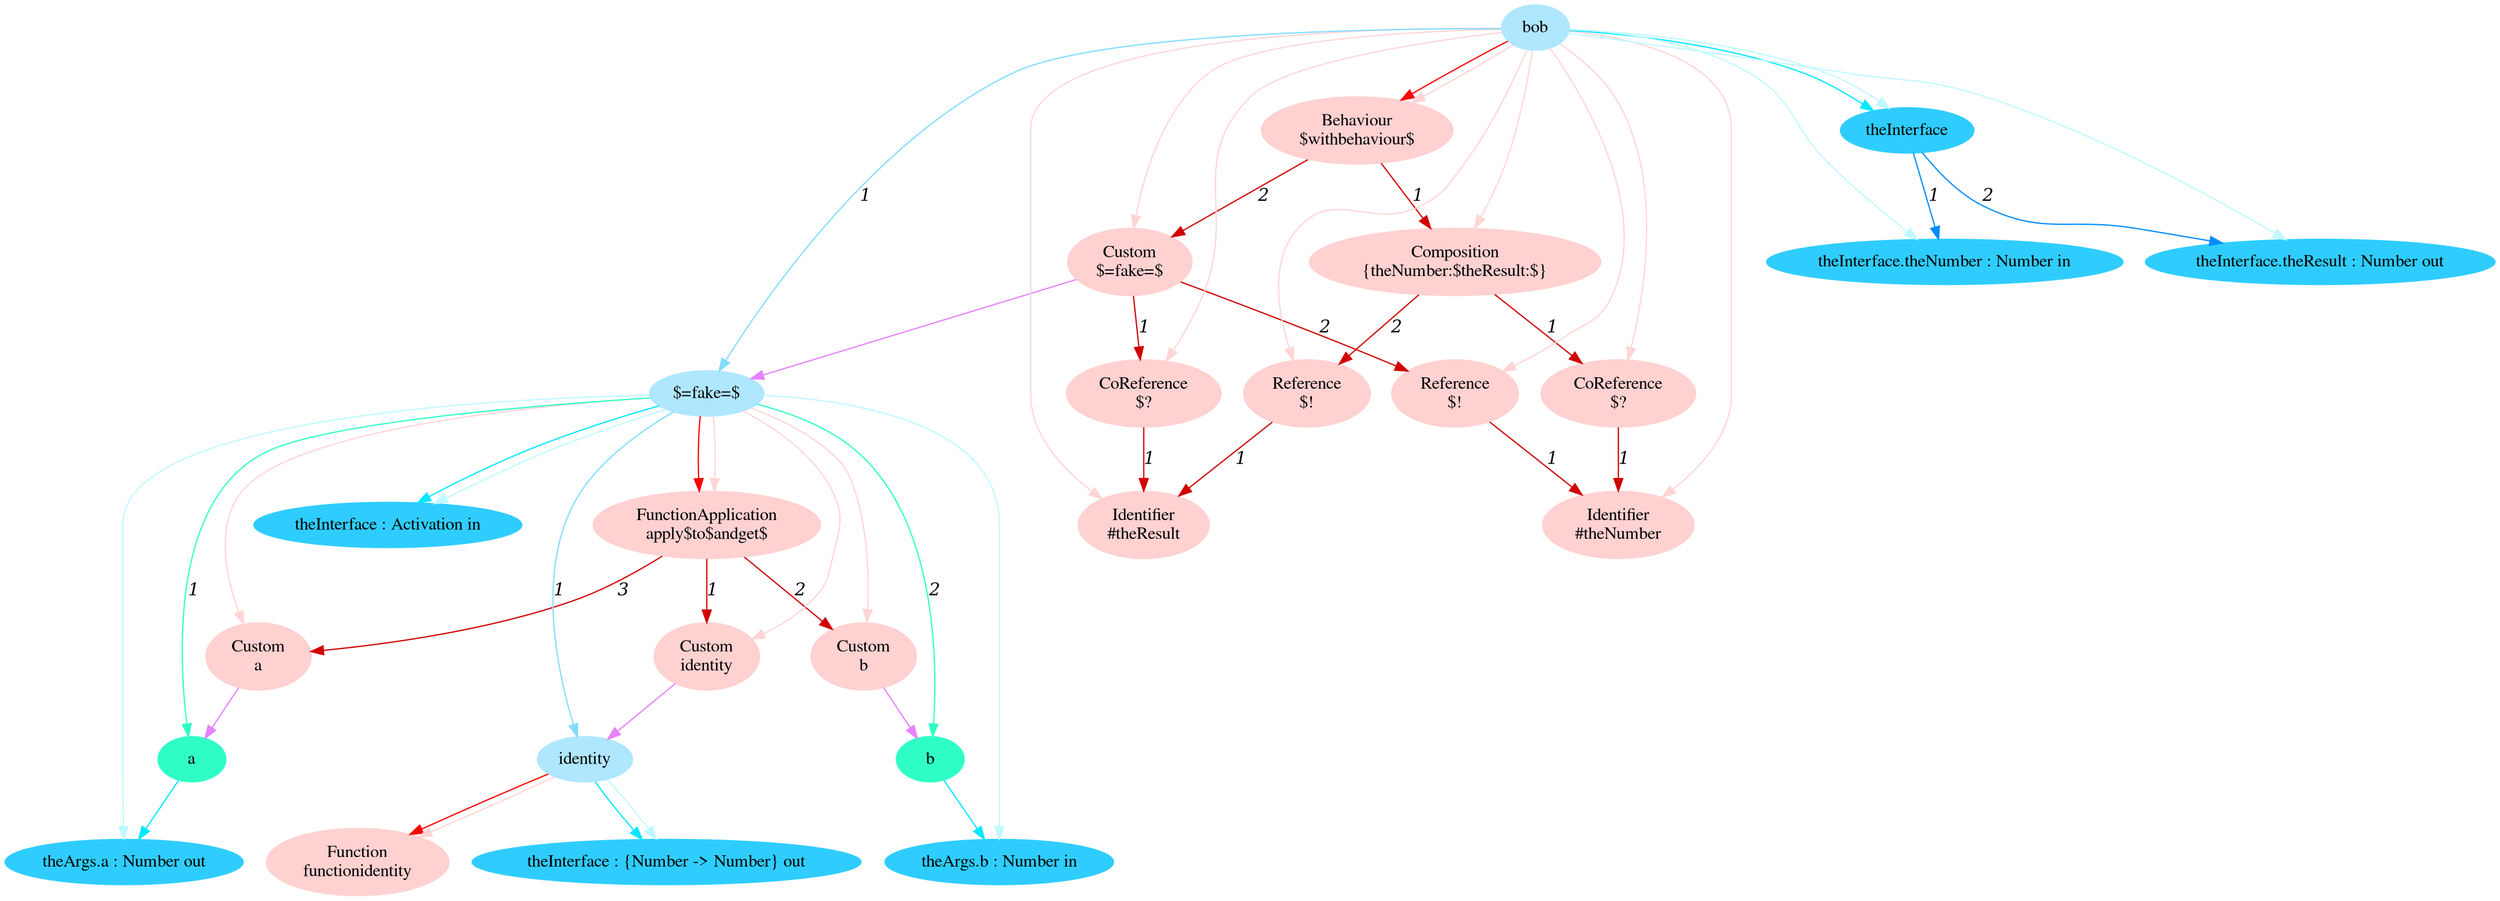 digraph g{node_12191 [shape="ellipse", style="filled", color="#ffd1d1", fontname="Times", label="Function
functionidentity" ]
node_12194 [shape="ellipse", style="filled", color="#ffd1d1", fontname="Times", label="Custom
identity" ]
node_12197 [shape="ellipse", style="filled", color="#ffd1d1", fontname="Times", label="Custom
b" ]
node_12200 [shape="ellipse", style="filled", color="#ffd1d1", fontname="Times", label="Custom
a" ]
node_12203 [shape="ellipse", style="filled", color="#ffd1d1", fontname="Times", label="FunctionApplication
apply$to$andget$" ]
node_12209 [shape="ellipse", style="filled", color="#ffd1d1", fontname="Times", label="Identifier
#theNumber" ]
node_12213 [shape="ellipse", style="filled", color="#ffd1d1", fontname="Times", label="CoReference
$?" ]
node_12217 [shape="ellipse", style="filled", color="#ffd1d1", fontname="Times", label="Identifier
#theResult" ]
node_12221 [shape="ellipse", style="filled", color="#ffd1d1", fontname="Times", label="Reference
$!" ]
node_12225 [shape="ellipse", style="filled", color="#ffd1d1", fontname="Times", label="Composition
{theNumber:$theResult:$}" ]
node_12230 [shape="ellipse", style="filled", color="#ffd1d1", fontname="Times", label="CoReference
$?" ]
node_12234 [shape="ellipse", style="filled", color="#ffd1d1", fontname="Times", label="Reference
$!" ]
node_12238 [shape="ellipse", style="filled", color="#ffd1d1", fontname="Times", label="Custom
$=fake=$" ]
node_12243 [shape="ellipse", style="filled", color="#ffd1d1", fontname="Times", label="Behaviour
$withbehaviour$" ]
node_12113 [shape="ellipse", style="filled", color="#afe7ff", fontname="Times", label="bob" ]
node_12114 [shape="ellipse", style="filled", color="#afe7ff", fontname="Times", label="$=fake=$" ]
node_12115 [shape="ellipse", style="filled", color="#afe7ff", fontname="Times", label="identity" ]
node_12123 [shape="ellipse", style="filled", color="#2fffc7", fontname="Times", label="a" ]
node_12127 [shape="ellipse", style="filled", color="#2fffc7", fontname="Times", label="b" ]
node_12116 [shape="ellipse", style="filled", color="#2fcdff", fontname="Times", label="theInterface : {Number -> Number} out" ]
node_12124 [shape="ellipse", style="filled", color="#2fcdff", fontname="Times", label="theArgs.a : Number out" ]
node_12128 [shape="ellipse", style="filled", color="#2fcdff", fontname="Times", label="theArgs.b : Number in" ]
node_12133 [shape="ellipse", style="filled", color="#2fcdff", fontname="Times", label="theInterface : Activation in" ]
node_12149 [shape="ellipse", style="filled", color="#2fcdff", fontname="Times", label="theInterface" ]
node_12150 [shape="ellipse", style="filled", color="#2fcdff", fontname="Times", label="theInterface.theNumber : Number in" ]
node_12152 [shape="ellipse", style="filled", color="#2fcdff", fontname="Times", label="theInterface.theResult : Number out" ]
node_12203 -> node_12194 [dir=forward, arrowHead=normal, fontname="Times-Italic", arrowsize=1, color="#d00000", label="1",  headlabel="", taillabel="" ]
node_12203 -> node_12197 [dir=forward, arrowHead=normal, fontname="Times-Italic", arrowsize=1, color="#d00000", label="2",  headlabel="", taillabel="" ]
node_12203 -> node_12200 [dir=forward, arrowHead=normal, fontname="Times-Italic", arrowsize=1, color="#d00000", label="3",  headlabel="", taillabel="" ]
node_12213 -> node_12209 [dir=forward, arrowHead=normal, fontname="Times-Italic", arrowsize=1, color="#d00000", label="1",  headlabel="", taillabel="" ]
node_12221 -> node_12217 [dir=forward, arrowHead=normal, fontname="Times-Italic", arrowsize=1, color="#d00000", label="1",  headlabel="", taillabel="" ]
node_12225 -> node_12213 [dir=forward, arrowHead=normal, fontname="Times-Italic", arrowsize=1, color="#d00000", label="1",  headlabel="", taillabel="" ]
node_12225 -> node_12221 [dir=forward, arrowHead=normal, fontname="Times-Italic", arrowsize=1, color="#d00000", label="2",  headlabel="", taillabel="" ]
node_12230 -> node_12217 [dir=forward, arrowHead=normal, fontname="Times-Italic", arrowsize=1, color="#d00000", label="1",  headlabel="", taillabel="" ]
node_12234 -> node_12209 [dir=forward, arrowHead=normal, fontname="Times-Italic", arrowsize=1, color="#d00000", label="1",  headlabel="", taillabel="" ]
node_12238 -> node_12230 [dir=forward, arrowHead=normal, fontname="Times-Italic", arrowsize=1, color="#d00000", label="1",  headlabel="", taillabel="" ]
node_12238 -> node_12234 [dir=forward, arrowHead=normal, fontname="Times-Italic", arrowsize=1, color="#d00000", label="2",  headlabel="", taillabel="" ]
node_12243 -> node_12225 [dir=forward, arrowHead=normal, fontname="Times-Italic", arrowsize=1, color="#d00000", label="1",  headlabel="", taillabel="" ]
node_12243 -> node_12238 [dir=forward, arrowHead=normal, fontname="Times-Italic", arrowsize=1, color="#d00000", label="2",  headlabel="", taillabel="" ]
node_12115 -> node_12191 [dir=forward, arrowHead=normal, fontname="Times-Italic", arrowsize=1, color="#ff0000", label="",  headlabel="", taillabel="" ]
node_12114 -> node_12203 [dir=forward, arrowHead=normal, fontname="Times-Italic", arrowsize=1, color="#ff0000", label="",  headlabel="", taillabel="" ]
node_12113 -> node_12243 [dir=forward, arrowHead=normal, fontname="Times-Italic", arrowsize=1, color="#ff0000", label="",  headlabel="", taillabel="" ]
node_12115 -> node_12191 [dir=forward, arrowHead=normal, fontname="Times-Italic", arrowsize=1, color="#ffd5d5", label="",  headlabel="", taillabel="" ]
node_12114 -> node_12194 [dir=forward, arrowHead=normal, fontname="Times-Italic", arrowsize=1, color="#ffd5d5", label="",  headlabel="", taillabel="" ]
node_12114 -> node_12197 [dir=forward, arrowHead=normal, fontname="Times-Italic", arrowsize=1, color="#ffd5d5", label="",  headlabel="", taillabel="" ]
node_12114 -> node_12200 [dir=forward, arrowHead=normal, fontname="Times-Italic", arrowsize=1, color="#ffd5d5", label="",  headlabel="", taillabel="" ]
node_12114 -> node_12203 [dir=forward, arrowHead=normal, fontname="Times-Italic", arrowsize=1, color="#ffd5d5", label="",  headlabel="", taillabel="" ]
node_12113 -> node_12209 [dir=forward, arrowHead=normal, fontname="Times-Italic", arrowsize=1, color="#ffd5d5", label="",  headlabel="", taillabel="" ]
node_12113 -> node_12213 [dir=forward, arrowHead=normal, fontname="Times-Italic", arrowsize=1, color="#ffd5d5", label="",  headlabel="", taillabel="" ]
node_12113 -> node_12217 [dir=forward, arrowHead=normal, fontname="Times-Italic", arrowsize=1, color="#ffd5d5", label="",  headlabel="", taillabel="" ]
node_12113 -> node_12221 [dir=forward, arrowHead=normal, fontname="Times-Italic", arrowsize=1, color="#ffd5d5", label="",  headlabel="", taillabel="" ]
node_12113 -> node_12225 [dir=forward, arrowHead=normal, fontname="Times-Italic", arrowsize=1, color="#ffd5d5", label="",  headlabel="", taillabel="" ]
node_12113 -> node_12230 [dir=forward, arrowHead=normal, fontname="Times-Italic", arrowsize=1, color="#ffd5d5", label="",  headlabel="", taillabel="" ]
node_12113 -> node_12234 [dir=forward, arrowHead=normal, fontname="Times-Italic", arrowsize=1, color="#ffd5d5", label="",  headlabel="", taillabel="" ]
node_12113 -> node_12238 [dir=forward, arrowHead=normal, fontname="Times-Italic", arrowsize=1, color="#ffd5d5", label="",  headlabel="", taillabel="" ]
node_12113 -> node_12243 [dir=forward, arrowHead=normal, fontname="Times-Italic", arrowsize=1, color="#ffd5d5", label="",  headlabel="", taillabel="" ]
node_12114 -> node_12123 [dir=forward, arrowHead=normal, fontname="Times-Italic", arrowsize=1, color="#2fffc7", label="1",  headlabel="", taillabel="" ]
node_12114 -> node_12127 [dir=forward, arrowHead=normal, fontname="Times-Italic", arrowsize=1, color="#2fffc7", label="2",  headlabel="", taillabel="" ]
node_12123 -> node_12124 [dir=forward, arrowHead=normal, fontname="Times-Italic", arrowsize=1, color="#00e8ff", label="",  headlabel="", taillabel="" ]
node_12127 -> node_12128 [dir=forward, arrowHead=normal, fontname="Times-Italic", arrowsize=1, color="#00e8ff", label="",  headlabel="", taillabel="" ]
node_12115 -> node_12116 [dir=forward, arrowHead=normal, fontname="Times-Italic", arrowsize=1, color="#00e8ff", label="",  headlabel="", taillabel="" ]
node_12114 -> node_12133 [dir=forward, arrowHead=normal, fontname="Times-Italic", arrowsize=1, color="#00e8ff", label="",  headlabel="", taillabel="" ]
node_12113 -> node_12149 [dir=forward, arrowHead=normal, fontname="Times-Italic", arrowsize=1, color="#00e8ff", label="",  headlabel="", taillabel="" ]
node_12115 -> node_12116 [dir=forward, arrowHead=normal, fontname="Times-Italic", arrowsize=1, color="#bef9ff", label="",  headlabel="", taillabel="" ]
node_12114 -> node_12124 [dir=forward, arrowHead=normal, fontname="Times-Italic", arrowsize=1, color="#bef9ff", label="",  headlabel="", taillabel="" ]
node_12114 -> node_12128 [dir=forward, arrowHead=normal, fontname="Times-Italic", arrowsize=1, color="#bef9ff", label="",  headlabel="", taillabel="" ]
node_12114 -> node_12133 [dir=forward, arrowHead=normal, fontname="Times-Italic", arrowsize=1, color="#bef9ff", label="",  headlabel="", taillabel="" ]
node_12113 -> node_12150 [dir=forward, arrowHead=normal, fontname="Times-Italic", arrowsize=1, color="#bef9ff", label="",  headlabel="", taillabel="" ]
node_12113 -> node_12152 [dir=forward, arrowHead=normal, fontname="Times-Italic", arrowsize=1, color="#bef9ff", label="",  headlabel="", taillabel="" ]
node_12113 -> node_12149 [dir=forward, arrowHead=normal, fontname="Times-Italic", arrowsize=1, color="#bef9ff", label="",  headlabel="", taillabel="" ]
node_12149 -> node_12150 [dir=forward, arrowHead=normal, fontname="Times-Italic", arrowsize=1, color="#008cff", label="1",  headlabel="", taillabel="" ]
node_12149 -> node_12152 [dir=forward, arrowHead=normal, fontname="Times-Italic", arrowsize=1, color="#008cff", label="2",  headlabel="", taillabel="" ]
node_12114 -> node_12115 [dir=forward, arrowHead=normal, fontname="Times-Italic", arrowsize=1, color="#81ddff", label="1",  headlabel="", taillabel="" ]
node_12113 -> node_12114 [dir=forward, arrowHead=normal, fontname="Times-Italic", arrowsize=1, color="#81ddff", label="1",  headlabel="", taillabel="" ]
node_12194 -> node_12115 [dir=forward, arrowHead=normal, fontname="Times-Italic", arrowsize=1, color="#e681ff", label="",  headlabel="", taillabel="" ]
node_12197 -> node_12127 [dir=forward, arrowHead=normal, fontname="Times-Italic", arrowsize=1, color="#e681ff", label="",  headlabel="", taillabel="" ]
node_12200 -> node_12123 [dir=forward, arrowHead=normal, fontname="Times-Italic", arrowsize=1, color="#e681ff", label="",  headlabel="", taillabel="" ]
node_12238 -> node_12114 [dir=forward, arrowHead=normal, fontname="Times-Italic", arrowsize=1, color="#e681ff", label="",  headlabel="", taillabel="" ]
}
